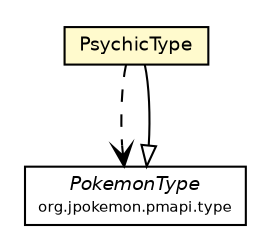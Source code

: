 #!/usr/local/bin/dot
#
# Class diagram 
# Generated by UMLGraph version 5.2 (http://www.umlgraph.org/)
#

digraph G {
	edge [fontname="Helvetica",fontsize=10,labelfontname="Helvetica",labelfontsize=10];
	node [fontname="Helvetica",fontsize=10,shape=plaintext];
	nodesep=0.25;
	ranksep=0.5;
	// org.jpokemon.pmapi.type.classic.PsychicType
	c1414 [label=<<table title="org.jpokemon.pmapi.type.classic.PsychicType" border="0" cellborder="1" cellspacing="0" cellpadding="2" port="p" bgcolor="lemonChiffon" href="./PsychicType.html">
		<tr><td><table border="0" cellspacing="0" cellpadding="1">
<tr><td align="center" balign="center"> PsychicType </td></tr>
		</table></td></tr>
		</table>>, fontname="Helvetica", fontcolor="black", fontsize=9.0];
	// org.jpokemon.pmapi.type.PokemonType
	c1428 [label=<<table title="org.jpokemon.pmapi.type.PokemonType" border="0" cellborder="1" cellspacing="0" cellpadding="2" port="p" href="../PokemonType.html">
		<tr><td><table border="0" cellspacing="0" cellpadding="1">
<tr><td align="center" balign="center"><font face="Helvetica-Oblique"> PokemonType </font></td></tr>
<tr><td align="center" balign="center"><font point-size="7.0"> org.jpokemon.pmapi.type </font></td></tr>
		</table></td></tr>
		</table>>, fontname="Helvetica", fontcolor="black", fontsize=9.0];
	//org.jpokemon.pmapi.type.classic.PsychicType extends org.jpokemon.pmapi.type.PokemonType
	c1428:p -> c1414:p [dir=back,arrowtail=empty];
	// org.jpokemon.pmapi.type.classic.PsychicType DEPEND org.jpokemon.pmapi.type.PokemonType
	c1414:p -> c1428:p [taillabel="", label="", headlabel="", fontname="Helvetica", fontcolor="black", fontsize=10.0, color="black", arrowhead=open, style=dashed];
}

